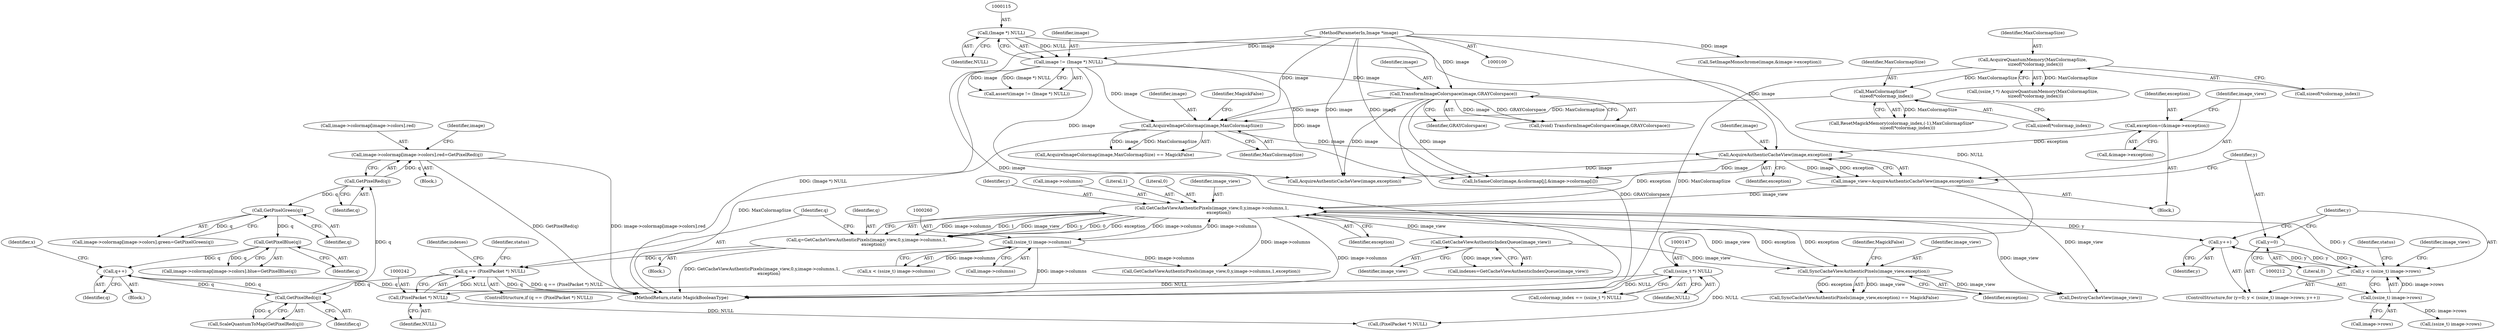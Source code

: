 digraph "0_ImageMagick_db1ffb6cf44bcfe5c4d5fcf9d9109ded5617387f_1@array" {
"1000296" [label="(Call,image->colormap[image->colors].red=GetPixelRed(q))"];
"1000306" [label="(Call,GetPixelRed(q))"];
"1000271" [label="(Call,GetPixelRed(q))"];
"1000343" [label="(Call,q++)"];
"1000330" [label="(Call,GetPixelBlue(q))"];
"1000318" [label="(Call,GetPixelGreen(q))"];
"1000239" [label="(Call,q == (PixelPacket *) NULL)"];
"1000227" [label="(Call,q=GetCacheViewAuthenticPixels(image_view,0,y,image->columns,1,\n          exception))"];
"1000229" [label="(Call,GetCacheViewAuthenticPixels(image_view,0,y,image->columns,1,\n          exception))"];
"1000200" [label="(Call,image_view=AcquireAuthenticCacheView(image,exception))"];
"1000202" [label="(Call,AcquireAuthenticCacheView(image,exception))"];
"1000176" [label="(Call,AcquireImageColormap(image,MaxColormapSize))"];
"1000131" [label="(Call,TransformImageColorspace(image,GRAYColorspace))"];
"1000112" [label="(Call,image != (Image *) NULL)"];
"1000101" [label="(MethodParameterIn,Image *image)"];
"1000114" [label="(Call,(Image *) NULL)"];
"1000169" [label="(Call,MaxColormapSize*\n         sizeof(*colormap_index))"];
"1000138" [label="(Call,AcquireQuantumMemory(MaxColormapSize,\n    sizeof(*colormap_index)))"];
"1000194" [label="(Call,exception=(&image->exception))"];
"1000347" [label="(Call,SyncCacheViewAuthenticPixels(image_view,exception))"];
"1000251" [label="(Call,GetCacheViewAuthenticIndexQueue(image_view))"];
"1000209" [label="(Call,y < (ssize_t) image->rows)"];
"1000216" [label="(Call,y++)"];
"1000206" [label="(Call,y=0)"];
"1000211" [label="(Call,(ssize_t) image->rows)"];
"1000259" [label="(Call,(ssize_t) image->columns)"];
"1000241" [label="(Call,(PixelPacket *) NULL)"];
"1000146" [label="(Call,(ssize_t *) NULL)"];
"1000445" [label="(Call,IsSameColor(image,&colormap[j],&image->colormap[i]))"];
"1000349" [label="(Identifier,exception)"];
"1000243" [label="(Identifier,NULL)"];
"1000257" [label="(Call,x < (ssize_t) image->columns)"];
"1000232" [label="(Identifier,y)"];
"1000270" [label="(Call,ScaleQuantumToMap(GetPixelRed(q)))"];
"1000213" [label="(Call,image->rows)"];
"1000210" [label="(Identifier,y)"];
"1000271" [label="(Call,GetPixelRed(q))"];
"1000346" [label="(Call,SyncCacheViewAuthenticPixels(image_view,exception) == MagickFalse)"];
"1000146" [label="(Call,(ssize_t *) NULL)"];
"1000211" [label="(Call,(ssize_t) image->rows)"];
"1000178" [label="(Identifier,MaxColormapSize)"];
"1000217" [label="(Identifier,y)"];
"1000240" [label="(Identifier,q)"];
"1000344" [label="(Identifier,q)"];
"1000265" [label="(Identifier,x)"];
"1000228" [label="(Identifier,q)"];
"1000233" [label="(Call,image->columns)"];
"1000241" [label="(Call,(PixelPacket *) NULL)"];
"1000116" [label="(Identifier,NULL)"];
"1000195" [label="(Identifier,exception)"];
"1000179" [label="(Identifier,MagickFalse)"];
"1000306" [label="(Call,GetPixelRed(q))"];
"1000176" [label="(Call,AcquireImageColormap(image,MaxColormapSize))"];
"1000132" [label="(Identifier,image)"];
"1000114" [label="(Call,(Image *) NULL)"];
"1000170" [label="(Identifier,MaxColormapSize)"];
"1000209" [label="(Call,y < (ssize_t) image->rows)"];
"1000356" [label="(Call,DestroyCacheView(image_view))"];
"1000236" [label="(Literal,1)"];
"1000227" [label="(Call,q=GetCacheViewAuthenticPixels(image_view,0,y,image->columns,1,\n          exception))"];
"1000144" [label="(Call,colormap_index == (ssize_t *) NULL)"];
"1000319" [label="(Identifier,q)"];
"1000177" [label="(Identifier,image)"];
"1000297" [label="(Call,image->colormap[image->colors].red)"];
"1000331" [label="(Identifier,q)"];
"1000252" [label="(Identifier,image_view)"];
"1000205" [label="(ControlStructure,for (y=0; y < (ssize_t) image->rows; y++))"];
"1000206" [label="(Call,y=0)"];
"1000171" [label="(Call,sizeof(*colormap_index))"];
"1000527" [label="(Call,(ssize_t) image->rows)"];
"1000251" [label="(Call,GetCacheViewAuthenticIndexQueue(image_view))"];
"1000161" [label="(Block,)"];
"1000136" [label="(Call,(ssize_t *) AcquireQuantumMemory(MaxColormapSize,\n    sizeof(*colormap_index)))"];
"1000216" [label="(Call,y++)"];
"1000308" [label="(Call,image->colormap[image->colors].green=GetPixelGreen(q))"];
"1000169" [label="(Call,MaxColormapSize*\n         sizeof(*colormap_index))"];
"1000200" [label="(Call,image_view=AcquireAuthenticCacheView(image,exception))"];
"1000619" [label="(Call,SetImageMonochrome(image,&image->exception))"];
"1000272" [label="(Identifier,q)"];
"1000343" [label="(Call,q++)"];
"1000231" [label="(Literal,0)"];
"1000318" [label="(Call,GetPixelGreen(q))"];
"1000296" [label="(Call,image->colormap[image->colors].red=GetPixelRed(q))"];
"1000348" [label="(Identifier,image_view)"];
"1000175" [label="(Call,AcquireImageColormap(image,MaxColormapSize) == MagickFalse)"];
"1000250" [label="(Identifier,indexes)"];
"1000224" [label="(Identifier,status)"];
"1000330" [label="(Call,GetPixelBlue(q))"];
"1000545" [label="(Call,GetCacheViewAuthenticPixels(image_view,0,y,image->columns,1,exception))"];
"1000249" [label="(Call,indexes=GetCacheViewAuthenticIndexQueue(image_view))"];
"1000111" [label="(Call,assert(image != (Image *) NULL))"];
"1000204" [label="(Identifier,exception)"];
"1000101" [label="(MethodParameterIn,Image *image)"];
"1000148" [label="(Identifier,NULL)"];
"1000320" [label="(Call,image->colormap[image->colors].blue=GetPixelBlue(q))"];
"1000230" [label="(Identifier,image_view)"];
"1000133" [label="(Identifier,GRAYColorspace)"];
"1000131" [label="(Call,TransformImageColorspace(image,GRAYColorspace))"];
"1000347" [label="(Call,SyncCacheViewAuthenticPixels(image_view,exception))"];
"1000408" [label="(Call,(PixelPacket *) NULL)"];
"1000259" [label="(Call,(ssize_t) image->columns)"];
"1000208" [label="(Literal,0)"];
"1000139" [label="(Identifier,MaxColormapSize)"];
"1000307" [label="(Identifier,q)"];
"1000196" [label="(Call,&image->exception)"];
"1000355" [label="(Identifier,image_view)"];
"1000633" [label="(MethodReturn,static MagickBooleanType)"];
"1000246" [label="(Identifier,status)"];
"1000194" [label="(Call,exception=(&image->exception))"];
"1000518" [label="(Call,AcquireAuthenticCacheView(image,exception))"];
"1000140" [label="(Call,sizeof(*colormap_index))"];
"1000165" [label="(Call,ResetMagickMemory(colormap_index,(-1),MaxColormapSize*\n         sizeof(*colormap_index)))"];
"1000286" [label="(Block,)"];
"1000113" [label="(Identifier,image)"];
"1000138" [label="(Call,AcquireQuantumMemory(MaxColormapSize,\n    sizeof(*colormap_index)))"];
"1000203" [label="(Identifier,image)"];
"1000312" [label="(Identifier,image)"];
"1000237" [label="(Identifier,exception)"];
"1000129" [label="(Call,(void) TransformImageColorspace(image,GRAYColorspace))"];
"1000229" [label="(Call,GetCacheViewAuthenticPixels(image_view,0,y,image->columns,1,\n          exception))"];
"1000266" [label="(Block,)"];
"1000207" [label="(Identifier,y)"];
"1000112" [label="(Call,image != (Image *) NULL)"];
"1000202" [label="(Call,AcquireAuthenticCacheView(image,exception))"];
"1000350" [label="(Identifier,MagickFalse)"];
"1000238" [label="(ControlStructure,if (q == (PixelPacket *) NULL))"];
"1000201" [label="(Identifier,image_view)"];
"1000261" [label="(Call,image->columns)"];
"1000218" [label="(Block,)"];
"1000239" [label="(Call,q == (PixelPacket *) NULL)"];
"1000296" -> "1000286"  [label="AST: "];
"1000296" -> "1000306"  [label="CFG: "];
"1000297" -> "1000296"  [label="AST: "];
"1000306" -> "1000296"  [label="AST: "];
"1000312" -> "1000296"  [label="CFG: "];
"1000296" -> "1000633"  [label="DDG: image->colormap[image->colors].red"];
"1000296" -> "1000633"  [label="DDG: GetPixelRed(q)"];
"1000306" -> "1000296"  [label="DDG: q"];
"1000306" -> "1000307"  [label="CFG: "];
"1000307" -> "1000306"  [label="AST: "];
"1000271" -> "1000306"  [label="DDG: q"];
"1000306" -> "1000318"  [label="DDG: q"];
"1000271" -> "1000270"  [label="AST: "];
"1000271" -> "1000272"  [label="CFG: "];
"1000272" -> "1000271"  [label="AST: "];
"1000270" -> "1000271"  [label="CFG: "];
"1000271" -> "1000270"  [label="DDG: q"];
"1000343" -> "1000271"  [label="DDG: q"];
"1000239" -> "1000271"  [label="DDG: q"];
"1000271" -> "1000343"  [label="DDG: q"];
"1000343" -> "1000266"  [label="AST: "];
"1000343" -> "1000344"  [label="CFG: "];
"1000344" -> "1000343"  [label="AST: "];
"1000265" -> "1000343"  [label="CFG: "];
"1000343" -> "1000633"  [label="DDG: q"];
"1000330" -> "1000343"  [label="DDG: q"];
"1000330" -> "1000320"  [label="AST: "];
"1000330" -> "1000331"  [label="CFG: "];
"1000331" -> "1000330"  [label="AST: "];
"1000320" -> "1000330"  [label="CFG: "];
"1000330" -> "1000320"  [label="DDG: q"];
"1000318" -> "1000330"  [label="DDG: q"];
"1000318" -> "1000308"  [label="AST: "];
"1000318" -> "1000319"  [label="CFG: "];
"1000319" -> "1000318"  [label="AST: "];
"1000308" -> "1000318"  [label="CFG: "];
"1000318" -> "1000308"  [label="DDG: q"];
"1000239" -> "1000238"  [label="AST: "];
"1000239" -> "1000241"  [label="CFG: "];
"1000240" -> "1000239"  [label="AST: "];
"1000241" -> "1000239"  [label="AST: "];
"1000246" -> "1000239"  [label="CFG: "];
"1000250" -> "1000239"  [label="CFG: "];
"1000239" -> "1000633"  [label="DDG: q == (PixelPacket *) NULL"];
"1000239" -> "1000633"  [label="DDG: q"];
"1000227" -> "1000239"  [label="DDG: q"];
"1000241" -> "1000239"  [label="DDG: NULL"];
"1000227" -> "1000218"  [label="AST: "];
"1000227" -> "1000229"  [label="CFG: "];
"1000228" -> "1000227"  [label="AST: "];
"1000229" -> "1000227"  [label="AST: "];
"1000240" -> "1000227"  [label="CFG: "];
"1000227" -> "1000633"  [label="DDG: GetCacheViewAuthenticPixels(image_view,0,y,image->columns,1,\n          exception)"];
"1000229" -> "1000227"  [label="DDG: image->columns"];
"1000229" -> "1000227"  [label="DDG: 1"];
"1000229" -> "1000227"  [label="DDG: image_view"];
"1000229" -> "1000227"  [label="DDG: y"];
"1000229" -> "1000227"  [label="DDG: 0"];
"1000229" -> "1000227"  [label="DDG: exception"];
"1000229" -> "1000237"  [label="CFG: "];
"1000230" -> "1000229"  [label="AST: "];
"1000231" -> "1000229"  [label="AST: "];
"1000232" -> "1000229"  [label="AST: "];
"1000233" -> "1000229"  [label="AST: "];
"1000236" -> "1000229"  [label="AST: "];
"1000237" -> "1000229"  [label="AST: "];
"1000229" -> "1000633"  [label="DDG: image->columns"];
"1000229" -> "1000216"  [label="DDG: y"];
"1000200" -> "1000229"  [label="DDG: image_view"];
"1000347" -> "1000229"  [label="DDG: image_view"];
"1000347" -> "1000229"  [label="DDG: exception"];
"1000209" -> "1000229"  [label="DDG: y"];
"1000259" -> "1000229"  [label="DDG: image->columns"];
"1000202" -> "1000229"  [label="DDG: exception"];
"1000229" -> "1000251"  [label="DDG: image_view"];
"1000229" -> "1000259"  [label="DDG: image->columns"];
"1000229" -> "1000347"  [label="DDG: exception"];
"1000229" -> "1000356"  [label="DDG: image_view"];
"1000229" -> "1000545"  [label="DDG: image->columns"];
"1000200" -> "1000161"  [label="AST: "];
"1000200" -> "1000202"  [label="CFG: "];
"1000201" -> "1000200"  [label="AST: "];
"1000202" -> "1000200"  [label="AST: "];
"1000207" -> "1000200"  [label="CFG: "];
"1000202" -> "1000200"  [label="DDG: image"];
"1000202" -> "1000200"  [label="DDG: exception"];
"1000200" -> "1000356"  [label="DDG: image_view"];
"1000202" -> "1000204"  [label="CFG: "];
"1000203" -> "1000202"  [label="AST: "];
"1000204" -> "1000202"  [label="AST: "];
"1000176" -> "1000202"  [label="DDG: image"];
"1000101" -> "1000202"  [label="DDG: image"];
"1000194" -> "1000202"  [label="DDG: exception"];
"1000202" -> "1000445"  [label="DDG: image"];
"1000202" -> "1000518"  [label="DDG: image"];
"1000176" -> "1000175"  [label="AST: "];
"1000176" -> "1000178"  [label="CFG: "];
"1000177" -> "1000176"  [label="AST: "];
"1000178" -> "1000176"  [label="AST: "];
"1000179" -> "1000176"  [label="CFG: "];
"1000176" -> "1000633"  [label="DDG: MaxColormapSize"];
"1000176" -> "1000175"  [label="DDG: image"];
"1000176" -> "1000175"  [label="DDG: MaxColormapSize"];
"1000131" -> "1000176"  [label="DDG: image"];
"1000112" -> "1000176"  [label="DDG: image"];
"1000101" -> "1000176"  [label="DDG: image"];
"1000169" -> "1000176"  [label="DDG: MaxColormapSize"];
"1000131" -> "1000129"  [label="AST: "];
"1000131" -> "1000133"  [label="CFG: "];
"1000132" -> "1000131"  [label="AST: "];
"1000133" -> "1000131"  [label="AST: "];
"1000129" -> "1000131"  [label="CFG: "];
"1000131" -> "1000633"  [label="DDG: GRAYColorspace"];
"1000131" -> "1000129"  [label="DDG: image"];
"1000131" -> "1000129"  [label="DDG: GRAYColorspace"];
"1000112" -> "1000131"  [label="DDG: image"];
"1000101" -> "1000131"  [label="DDG: image"];
"1000131" -> "1000445"  [label="DDG: image"];
"1000131" -> "1000518"  [label="DDG: image"];
"1000112" -> "1000111"  [label="AST: "];
"1000112" -> "1000114"  [label="CFG: "];
"1000113" -> "1000112"  [label="AST: "];
"1000114" -> "1000112"  [label="AST: "];
"1000111" -> "1000112"  [label="CFG: "];
"1000112" -> "1000633"  [label="DDG: (Image *) NULL"];
"1000112" -> "1000111"  [label="DDG: image"];
"1000112" -> "1000111"  [label="DDG: (Image *) NULL"];
"1000101" -> "1000112"  [label="DDG: image"];
"1000114" -> "1000112"  [label="DDG: NULL"];
"1000112" -> "1000445"  [label="DDG: image"];
"1000112" -> "1000518"  [label="DDG: image"];
"1000101" -> "1000100"  [label="AST: "];
"1000101" -> "1000633"  [label="DDG: image"];
"1000101" -> "1000445"  [label="DDG: image"];
"1000101" -> "1000518"  [label="DDG: image"];
"1000101" -> "1000619"  [label="DDG: image"];
"1000114" -> "1000116"  [label="CFG: "];
"1000115" -> "1000114"  [label="AST: "];
"1000116" -> "1000114"  [label="AST: "];
"1000114" -> "1000146"  [label="DDG: NULL"];
"1000169" -> "1000165"  [label="AST: "];
"1000169" -> "1000171"  [label="CFG: "];
"1000170" -> "1000169"  [label="AST: "];
"1000171" -> "1000169"  [label="AST: "];
"1000165" -> "1000169"  [label="CFG: "];
"1000169" -> "1000165"  [label="DDG: MaxColormapSize"];
"1000138" -> "1000169"  [label="DDG: MaxColormapSize"];
"1000138" -> "1000136"  [label="AST: "];
"1000138" -> "1000140"  [label="CFG: "];
"1000139" -> "1000138"  [label="AST: "];
"1000140" -> "1000138"  [label="AST: "];
"1000136" -> "1000138"  [label="CFG: "];
"1000138" -> "1000633"  [label="DDG: MaxColormapSize"];
"1000138" -> "1000136"  [label="DDG: MaxColormapSize"];
"1000194" -> "1000161"  [label="AST: "];
"1000194" -> "1000196"  [label="CFG: "];
"1000195" -> "1000194"  [label="AST: "];
"1000196" -> "1000194"  [label="AST: "];
"1000201" -> "1000194"  [label="CFG: "];
"1000347" -> "1000346"  [label="AST: "];
"1000347" -> "1000349"  [label="CFG: "];
"1000348" -> "1000347"  [label="AST: "];
"1000349" -> "1000347"  [label="AST: "];
"1000350" -> "1000347"  [label="CFG: "];
"1000347" -> "1000346"  [label="DDG: image_view"];
"1000347" -> "1000346"  [label="DDG: exception"];
"1000251" -> "1000347"  [label="DDG: image_view"];
"1000347" -> "1000356"  [label="DDG: image_view"];
"1000251" -> "1000249"  [label="AST: "];
"1000251" -> "1000252"  [label="CFG: "];
"1000252" -> "1000251"  [label="AST: "];
"1000249" -> "1000251"  [label="CFG: "];
"1000251" -> "1000249"  [label="DDG: image_view"];
"1000209" -> "1000205"  [label="AST: "];
"1000209" -> "1000211"  [label="CFG: "];
"1000210" -> "1000209"  [label="AST: "];
"1000211" -> "1000209"  [label="AST: "];
"1000224" -> "1000209"  [label="CFG: "];
"1000355" -> "1000209"  [label="CFG: "];
"1000216" -> "1000209"  [label="DDG: y"];
"1000206" -> "1000209"  [label="DDG: y"];
"1000211" -> "1000209"  [label="DDG: image->rows"];
"1000209" -> "1000216"  [label="DDG: y"];
"1000216" -> "1000205"  [label="AST: "];
"1000216" -> "1000217"  [label="CFG: "];
"1000217" -> "1000216"  [label="AST: "];
"1000210" -> "1000216"  [label="CFG: "];
"1000206" -> "1000205"  [label="AST: "];
"1000206" -> "1000208"  [label="CFG: "];
"1000207" -> "1000206"  [label="AST: "];
"1000208" -> "1000206"  [label="AST: "];
"1000210" -> "1000206"  [label="CFG: "];
"1000211" -> "1000213"  [label="CFG: "];
"1000212" -> "1000211"  [label="AST: "];
"1000213" -> "1000211"  [label="AST: "];
"1000211" -> "1000527"  [label="DDG: image->rows"];
"1000259" -> "1000257"  [label="AST: "];
"1000259" -> "1000261"  [label="CFG: "];
"1000260" -> "1000259"  [label="AST: "];
"1000261" -> "1000259"  [label="AST: "];
"1000257" -> "1000259"  [label="CFG: "];
"1000259" -> "1000633"  [label="DDG: image->columns"];
"1000259" -> "1000257"  [label="DDG: image->columns"];
"1000259" -> "1000545"  [label="DDG: image->columns"];
"1000241" -> "1000243"  [label="CFG: "];
"1000242" -> "1000241"  [label="AST: "];
"1000243" -> "1000241"  [label="AST: "];
"1000146" -> "1000241"  [label="DDG: NULL"];
"1000241" -> "1000408"  [label="DDG: NULL"];
"1000146" -> "1000144"  [label="AST: "];
"1000146" -> "1000148"  [label="CFG: "];
"1000147" -> "1000146"  [label="AST: "];
"1000148" -> "1000146"  [label="AST: "];
"1000144" -> "1000146"  [label="CFG: "];
"1000146" -> "1000144"  [label="DDG: NULL"];
"1000146" -> "1000408"  [label="DDG: NULL"];
}
